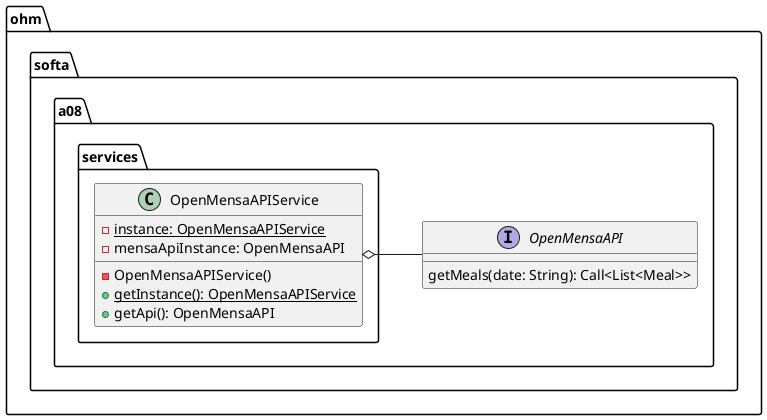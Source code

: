 @startuml OpenMensaAPIService

left to right direction

package ohm.softa.a08 {

    interface OpenMensaAPI {
        getMeals(date: String): Call<List<Meal>>
    }

    package services {
        class OpenMensaAPIService {
            -{static} instance: OpenMensaAPIService
            -mensaApiInstance: OpenMensaAPI
            -OpenMensaAPIService()
            +{static} getInstance(): OpenMensaAPIService
            +getApi(): OpenMensaAPI
        }
    }

    OpenMensaAPIService o-- OpenMensaAPI
}

@enduml
